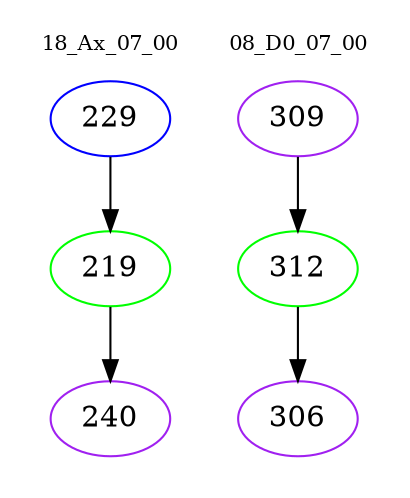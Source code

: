 digraph{
subgraph cluster_0 {
color = white
label = "18_Ax_07_00";
fontsize=10;
T0_229 [label="229", color="blue"]
T0_229 -> T0_219 [color="black"]
T0_219 [label="219", color="green"]
T0_219 -> T0_240 [color="black"]
T0_240 [label="240", color="purple"]
}
subgraph cluster_1 {
color = white
label = "08_D0_07_00";
fontsize=10;
T1_309 [label="309", color="purple"]
T1_309 -> T1_312 [color="black"]
T1_312 [label="312", color="green"]
T1_312 -> T1_306 [color="black"]
T1_306 [label="306", color="purple"]
}
}
